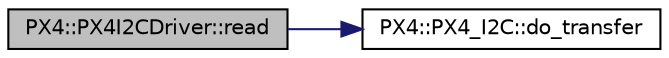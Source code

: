 digraph "PX4::PX4I2CDriver::read"
{
 // INTERACTIVE_SVG=YES
  edge [fontname="Helvetica",fontsize="10",labelfontname="Helvetica",labelfontsize="10"];
  node [fontname="Helvetica",fontsize="10",shape=record];
  rankdir="LR";
  Node1 [label="PX4::PX4I2CDriver::read",height=0.2,width=0.4,color="black", fillcolor="grey75", style="filled", fontcolor="black"];
  Node1 -> Node2 [color="midnightblue",fontsize="10",style="solid",fontname="Helvetica"];
  Node2 [label="PX4::PX4_I2C::do_transfer",height=0.2,width=0.4,color="black", fillcolor="white", style="filled",URL="$classPX4_1_1PX4__I2C.html#a305d7de648d0dc9b96557725fd94aa66"];
}
